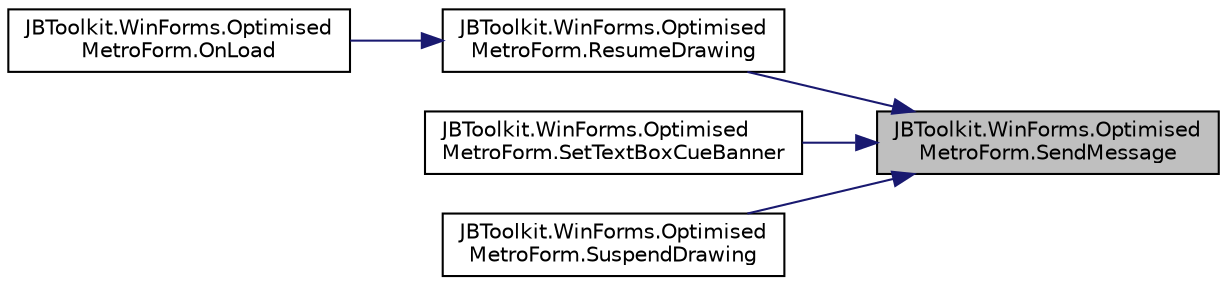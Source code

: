digraph "JBToolkit.WinForms.OptimisedMetroForm.SendMessage"
{
 // LATEX_PDF_SIZE
  edge [fontname="Helvetica",fontsize="10",labelfontname="Helvetica",labelfontsize="10"];
  node [fontname="Helvetica",fontsize="10",shape=record];
  rankdir="RL";
  Node1 [label="JBToolkit.WinForms.Optimised\lMetroForm.SendMessage",height=0.2,width=0.4,color="black", fillcolor="grey75", style="filled", fontcolor="black",tooltip=" "];
  Node1 -> Node2 [dir="back",color="midnightblue",fontsize="10",style="solid",fontname="Helvetica"];
  Node2 [label="JBToolkit.WinForms.Optimised\lMetroForm.ResumeDrawing",height=0.2,width=0.4,color="black", fillcolor="white", style="filled",URL="$da/d7e/class_j_b_toolkit_1_1_win_forms_1_1_optimised_metro_form.html#a13359eb7cee22371cc8748c68e536f96",tooltip="Resume the drawing of a control"];
  Node2 -> Node3 [dir="back",color="midnightblue",fontsize="10",style="solid",fontname="Helvetica"];
  Node3 [label="JBToolkit.WinForms.Optimised\lMetroForm.OnLoad",height=0.2,width=0.4,color="black", fillcolor="white", style="filled",URL="$da/d7e/class_j_b_toolkit_1_1_win_forms_1_1_optimised_metro_form.html#aec527a96922fa9e51021f2da3b3f29e9",tooltip=" "];
  Node1 -> Node4 [dir="back",color="midnightblue",fontsize="10",style="solid",fontname="Helvetica"];
  Node4 [label="JBToolkit.WinForms.Optimised\lMetroForm.SetTextBoxCueBanner",height=0.2,width=0.4,color="black", fillcolor="white", style="filled",URL="$da/d7e/class_j_b_toolkit_1_1_win_forms_1_1_optimised_metro_form.html#a27c09716f8e37025305a17f63c0a5142",tooltip=" "];
  Node1 -> Node5 [dir="back",color="midnightblue",fontsize="10",style="solid",fontname="Helvetica"];
  Node5 [label="JBToolkit.WinForms.Optimised\lMetroForm.SuspendDrawing",height=0.2,width=0.4,color="black", fillcolor="white", style="filled",URL="$da/d7e/class_j_b_toolkit_1_1_win_forms_1_1_optimised_metro_form.html#a2d39e1d50ee60dc221e5e9645142a397",tooltip="Suspend the drawing of a control"];
}
